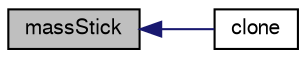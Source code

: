 digraph "massStick"
{
  bgcolor="transparent";
  edge [fontname="FreeSans",fontsize="10",labelfontname="FreeSans",labelfontsize="10"];
  node [fontname="FreeSans",fontsize="10",shape=record];
  rankdir="LR";
  Node191 [label="massStick",height=0.2,width=0.4,color="black", fillcolor="grey75", style="filled", fontcolor="black"];
  Node191 -> Node192 [dir="back",color="midnightblue",fontsize="10",style="solid",fontname="FreeSans"];
  Node192 [label="clone",height=0.2,width=0.4,color="black",URL="$a24170.html#a19fcffd9a5a9696704048ea06217c70f",tooltip="Construct and return a clone using supplied owner cloud. "];
}
